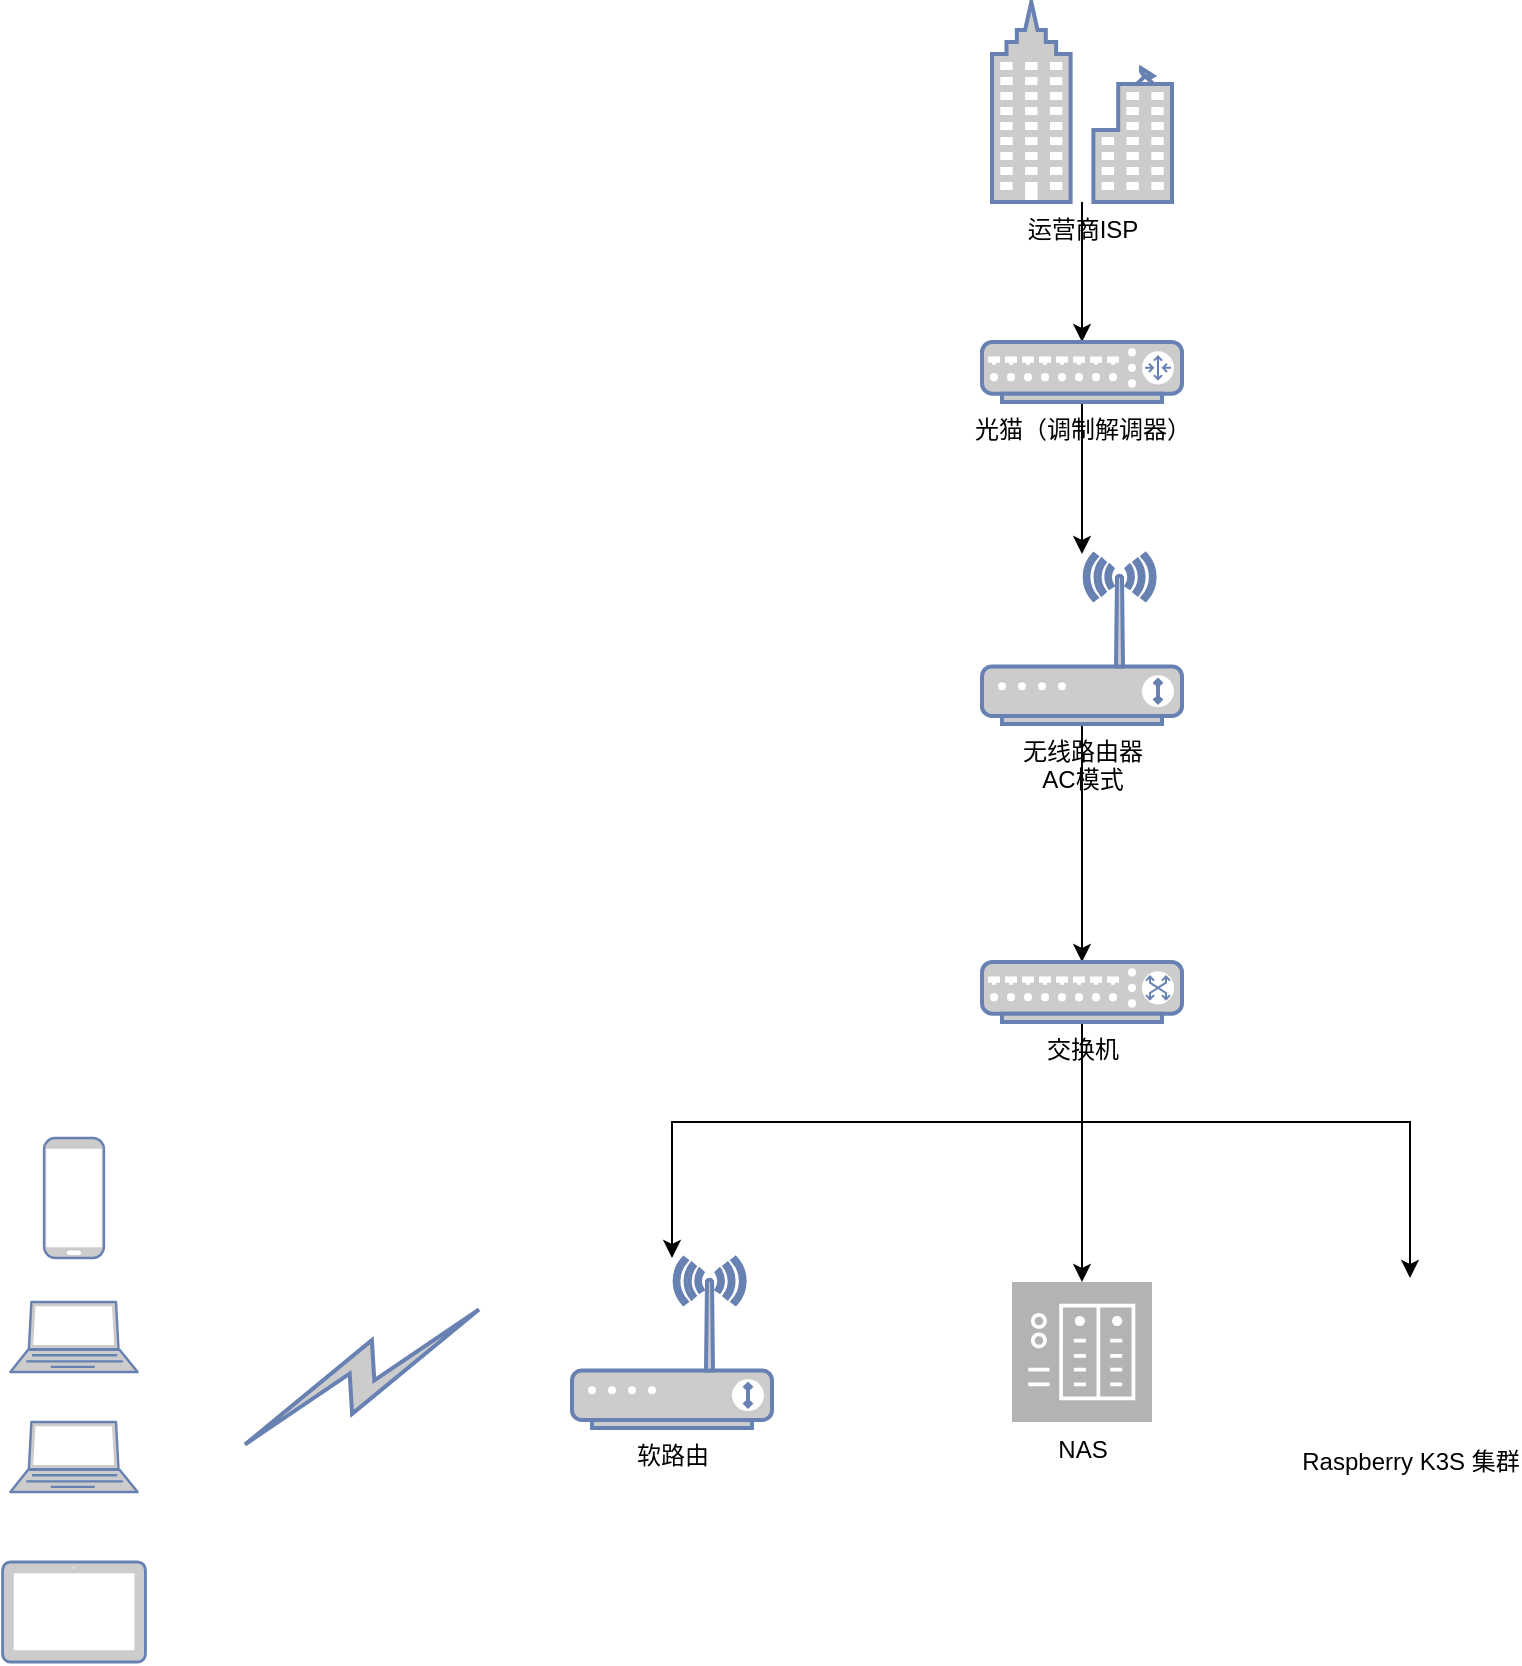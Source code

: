 <mxfile version="20.0.4" type="github">
  <diagram name="Page-1" id="bfe91b75-5d2c-26a0-9c1d-138518896778">
    <mxGraphModel dx="2522" dy="800" grid="1" gridSize="10" guides="1" tooltips="1" connect="1" arrows="1" fold="1" page="1" pageScale="1" pageWidth="1100" pageHeight="850" background="none" math="0" shadow="0">
      <root>
        <mxCell id="0" />
        <mxCell id="1" parent="0" />
        <mxCell id="uh_vPkytdd0RdtmT2PiO-6" style="edgeStyle=orthogonalEdgeStyle;rounded=0;orthogonalLoop=1;jettySize=auto;html=1;" edge="1" parent="1" source="uh_vPkytdd0RdtmT2PiO-1" target="uh_vPkytdd0RdtmT2PiO-3">
          <mxGeometry relative="1" as="geometry" />
        </mxCell>
        <mxCell id="uh_vPkytdd0RdtmT2PiO-1" value="&lt;font color=&quot;#000000&quot;&gt;运营商ISP&lt;/font&gt;" style="fontColor=#0066CC;verticalAlign=top;verticalLabelPosition=bottom;labelPosition=center;align=center;html=1;outlineConnect=0;fillColor=#CCCCCC;strokeColor=#6881B3;gradientColor=none;gradientDirection=north;strokeWidth=2;shape=mxgraph.networks.business_center;" vertex="1" parent="1">
          <mxGeometry x="350" y="120" width="90" height="100" as="geometry" />
        </mxCell>
        <mxCell id="uh_vPkytdd0RdtmT2PiO-11" style="edgeStyle=orthogonalEdgeStyle;rounded=0;orthogonalLoop=1;jettySize=auto;html=1;" edge="1" parent="1" source="uh_vPkytdd0RdtmT2PiO-3" target="uh_vPkytdd0RdtmT2PiO-7">
          <mxGeometry relative="1" as="geometry" />
        </mxCell>
        <mxCell id="uh_vPkytdd0RdtmT2PiO-3" value="&lt;font color=&quot;#000000&quot;&gt;光猫（调制解调器）&lt;/font&gt;" style="fontColor=#0066CC;verticalAlign=top;verticalLabelPosition=bottom;labelPosition=center;align=center;html=1;outlineConnect=0;fillColor=#CCCCCC;strokeColor=#6881B3;gradientColor=none;gradientDirection=north;strokeWidth=2;shape=mxgraph.networks.router;" vertex="1" parent="1">
          <mxGeometry x="345" y="290" width="100" height="30" as="geometry" />
        </mxCell>
        <mxCell id="uh_vPkytdd0RdtmT2PiO-12" style="edgeStyle=orthogonalEdgeStyle;rounded=0;orthogonalLoop=1;jettySize=auto;html=1;" edge="1" parent="1" source="uh_vPkytdd0RdtmT2PiO-7" target="uh_vPkytdd0RdtmT2PiO-10">
          <mxGeometry relative="1" as="geometry" />
        </mxCell>
        <mxCell id="uh_vPkytdd0RdtmT2PiO-7" value="&lt;font color=&quot;#000000&quot;&gt;无线路由器&lt;br&gt;AC模式&lt;/font&gt;" style="fontColor=#0066CC;verticalAlign=top;verticalLabelPosition=bottom;labelPosition=center;align=center;html=1;outlineConnect=0;fillColor=#CCCCCC;strokeColor=#6881B3;gradientColor=none;gradientDirection=north;strokeWidth=2;shape=mxgraph.networks.wireless_modem;" vertex="1" parent="1">
          <mxGeometry x="345" y="396" width="100" height="85" as="geometry" />
        </mxCell>
        <mxCell id="uh_vPkytdd0RdtmT2PiO-15" style="edgeStyle=orthogonalEdgeStyle;rounded=0;orthogonalLoop=1;jettySize=auto;html=1;" edge="1" parent="1" source="uh_vPkytdd0RdtmT2PiO-10" target="uh_vPkytdd0RdtmT2PiO-13">
          <mxGeometry relative="1" as="geometry">
            <Array as="points">
              <mxPoint x="395" y="680" />
              <mxPoint x="190" y="680" />
            </Array>
          </mxGeometry>
        </mxCell>
        <mxCell id="uh_vPkytdd0RdtmT2PiO-16" style="edgeStyle=orthogonalEdgeStyle;rounded=0;orthogonalLoop=1;jettySize=auto;html=1;" edge="1" parent="1" source="uh_vPkytdd0RdtmT2PiO-10" target="uh_vPkytdd0RdtmT2PiO-14">
          <mxGeometry relative="1" as="geometry" />
        </mxCell>
        <mxCell id="uh_vPkytdd0RdtmT2PiO-18" style="edgeStyle=orthogonalEdgeStyle;rounded=0;orthogonalLoop=1;jettySize=auto;html=1;fontColor=#000000;" edge="1" parent="1" source="uh_vPkytdd0RdtmT2PiO-10" target="uh_vPkytdd0RdtmT2PiO-17">
          <mxGeometry relative="1" as="geometry">
            <Array as="points">
              <mxPoint x="395" y="680" />
              <mxPoint x="559" y="680" />
            </Array>
          </mxGeometry>
        </mxCell>
        <mxCell id="uh_vPkytdd0RdtmT2PiO-10" value="&lt;font color=&quot;#000000&quot;&gt;交换机&lt;/font&gt;" style="fontColor=#0066CC;verticalAlign=top;verticalLabelPosition=bottom;labelPosition=center;align=center;html=1;outlineConnect=0;fillColor=#CCCCCC;strokeColor=#6881B3;gradientColor=none;gradientDirection=north;strokeWidth=2;shape=mxgraph.networks.switch;" vertex="1" parent="1">
          <mxGeometry x="345" y="600" width="100" height="30" as="geometry" />
        </mxCell>
        <mxCell id="uh_vPkytdd0RdtmT2PiO-13" value="&lt;font color=&quot;#000000&quot;&gt;软路由&lt;/font&gt;" style="fontColor=#0066CC;verticalAlign=top;verticalLabelPosition=bottom;labelPosition=center;align=center;html=1;outlineConnect=0;fillColor=#CCCCCC;strokeColor=#6881B3;gradientColor=none;gradientDirection=north;strokeWidth=2;shape=mxgraph.networks.wireless_modem;" vertex="1" parent="1">
          <mxGeometry x="140" y="748" width="100" height="85" as="geometry" />
        </mxCell>
        <mxCell id="uh_vPkytdd0RdtmT2PiO-14" value="NAS" style="sketch=0;pointerEvents=1;shadow=0;dashed=0;html=1;strokeColor=none;fillColor=#B3B3B3;labelPosition=center;verticalLabelPosition=bottom;verticalAlign=top;align=center;outlineConnect=0;shape=mxgraph.veeam2.nas;" vertex="1" parent="1">
          <mxGeometry x="360" y="760" width="70" height="70" as="geometry" />
        </mxCell>
        <mxCell id="uh_vPkytdd0RdtmT2PiO-17" value="Raspberry K3S 集群" style="shape=image;html=1;verticalAlign=top;verticalLabelPosition=bottom;labelBackgroundColor=#ffffff;imageAspect=0;aspect=fixed;image=https://cdn1.iconfinder.com/data/icons/fruit-136/64/Fruit_iconfree_Filled_Outline_raspberry-healthy-organic-food-fruit_icon-128.png;fontColor=#000000;fillColor=#B3B3B3;" vertex="1" parent="1">
          <mxGeometry x="520" y="758" width="78" height="78" as="geometry" />
        </mxCell>
        <mxCell id="uh_vPkytdd0RdtmT2PiO-22" value="" style="fontColor=#0066CC;verticalAlign=top;verticalLabelPosition=bottom;labelPosition=center;align=center;html=1;outlineConnect=0;fillColor=#CCCCCC;strokeColor=#6881B3;gradientColor=none;gradientDirection=north;strokeWidth=2;shape=mxgraph.networks.mobile;" vertex="1" parent="1">
          <mxGeometry x="-124" y="688" width="30" height="60" as="geometry" />
        </mxCell>
        <mxCell id="uh_vPkytdd0RdtmT2PiO-23" value="" style="fontColor=#0066CC;verticalAlign=top;verticalLabelPosition=bottom;labelPosition=center;align=center;html=1;outlineConnect=0;fillColor=#CCCCCC;strokeColor=#6881B3;gradientColor=none;gradientDirection=north;strokeWidth=2;shape=mxgraph.networks.laptop;" vertex="1" parent="1">
          <mxGeometry x="-140.82" y="770" width="63.64" height="35" as="geometry" />
        </mxCell>
        <mxCell id="uh_vPkytdd0RdtmT2PiO-27" value="" style="fontColor=#0066CC;verticalAlign=top;verticalLabelPosition=bottom;labelPosition=center;align=center;html=1;outlineConnect=0;fillColor=#CCCCCC;strokeColor=#6881B3;gradientColor=none;gradientDirection=north;strokeWidth=2;shape=mxgraph.networks.tablet;" vertex="1" parent="1">
          <mxGeometry x="-144.71" y="900" width="71.43" height="50" as="geometry" />
        </mxCell>
        <mxCell id="uh_vPkytdd0RdtmT2PiO-28" value="" style="html=1;outlineConnect=0;fillColor=#CCCCCC;strokeColor=#6881B3;gradientColor=none;gradientDirection=north;strokeWidth=2;shape=mxgraph.networks.comm_link_edge;html=1;rounded=0;fontColor=#000000;" edge="1" parent="1">
          <mxGeometry width="100" height="100" relative="1" as="geometry">
            <mxPoint x="-30" y="845" as="sourcePoint" />
            <mxPoint x="100" y="770" as="targetPoint" />
          </mxGeometry>
        </mxCell>
        <mxCell id="uh_vPkytdd0RdtmT2PiO-29" value="" style="fontColor=#0066CC;verticalAlign=top;verticalLabelPosition=bottom;labelPosition=center;align=center;html=1;outlineConnect=0;fillColor=#CCCCCC;strokeColor=#6881B3;gradientColor=none;gradientDirection=north;strokeWidth=2;shape=mxgraph.networks.laptop;" vertex="1" parent="1">
          <mxGeometry x="-140.82" y="830" width="63.64" height="35" as="geometry" />
        </mxCell>
      </root>
    </mxGraphModel>
  </diagram>
</mxfile>
